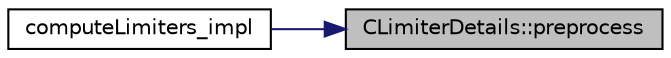 digraph "CLimiterDetails::preprocess"
{
 // LATEX_PDF_SIZE
  edge [fontname="Helvetica",fontsize="10",labelfontname="Helvetica",labelfontsize="10"];
  node [fontname="Helvetica",fontsize="10",shape=record];
  rankdir="RL";
  Node1 [label="CLimiterDetails::preprocess",height=0.2,width=0.4,color="black", fillcolor="grey75", style="filled", fontcolor="black",tooltip="Compute any global value that may be needed by the other functions."];
  Node1 -> Node2 [dir="back",color="midnightblue",fontsize="10",style="solid",fontname="Helvetica"];
  Node2 [label="computeLimiters_impl",height=0.2,width=0.4,color="black", fillcolor="white", style="filled",URL="$group__FvmAlgos.html#ga4639562695f9dc19f098e6d00fcacde1",tooltip="Generic limiter computation for methods based on one limiter value per point (as opposed to one per e..."];
}
